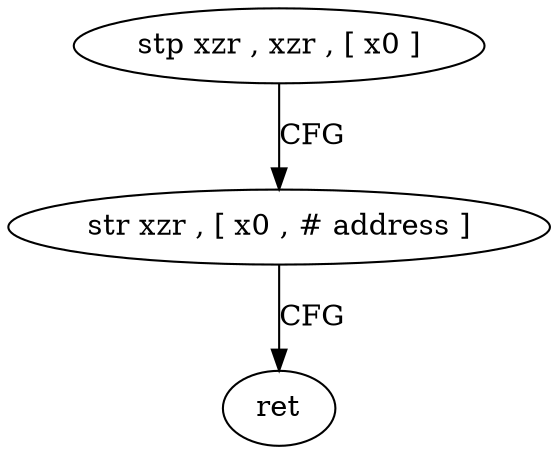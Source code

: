 digraph "func" {
"4210808" [label = "stp xzr , xzr , [ x0 ]" ]
"4210812" [label = "str xzr , [ x0 , # address ]" ]
"4210816" [label = "ret" ]
"4210808" -> "4210812" [ label = "CFG" ]
"4210812" -> "4210816" [ label = "CFG" ]
}
